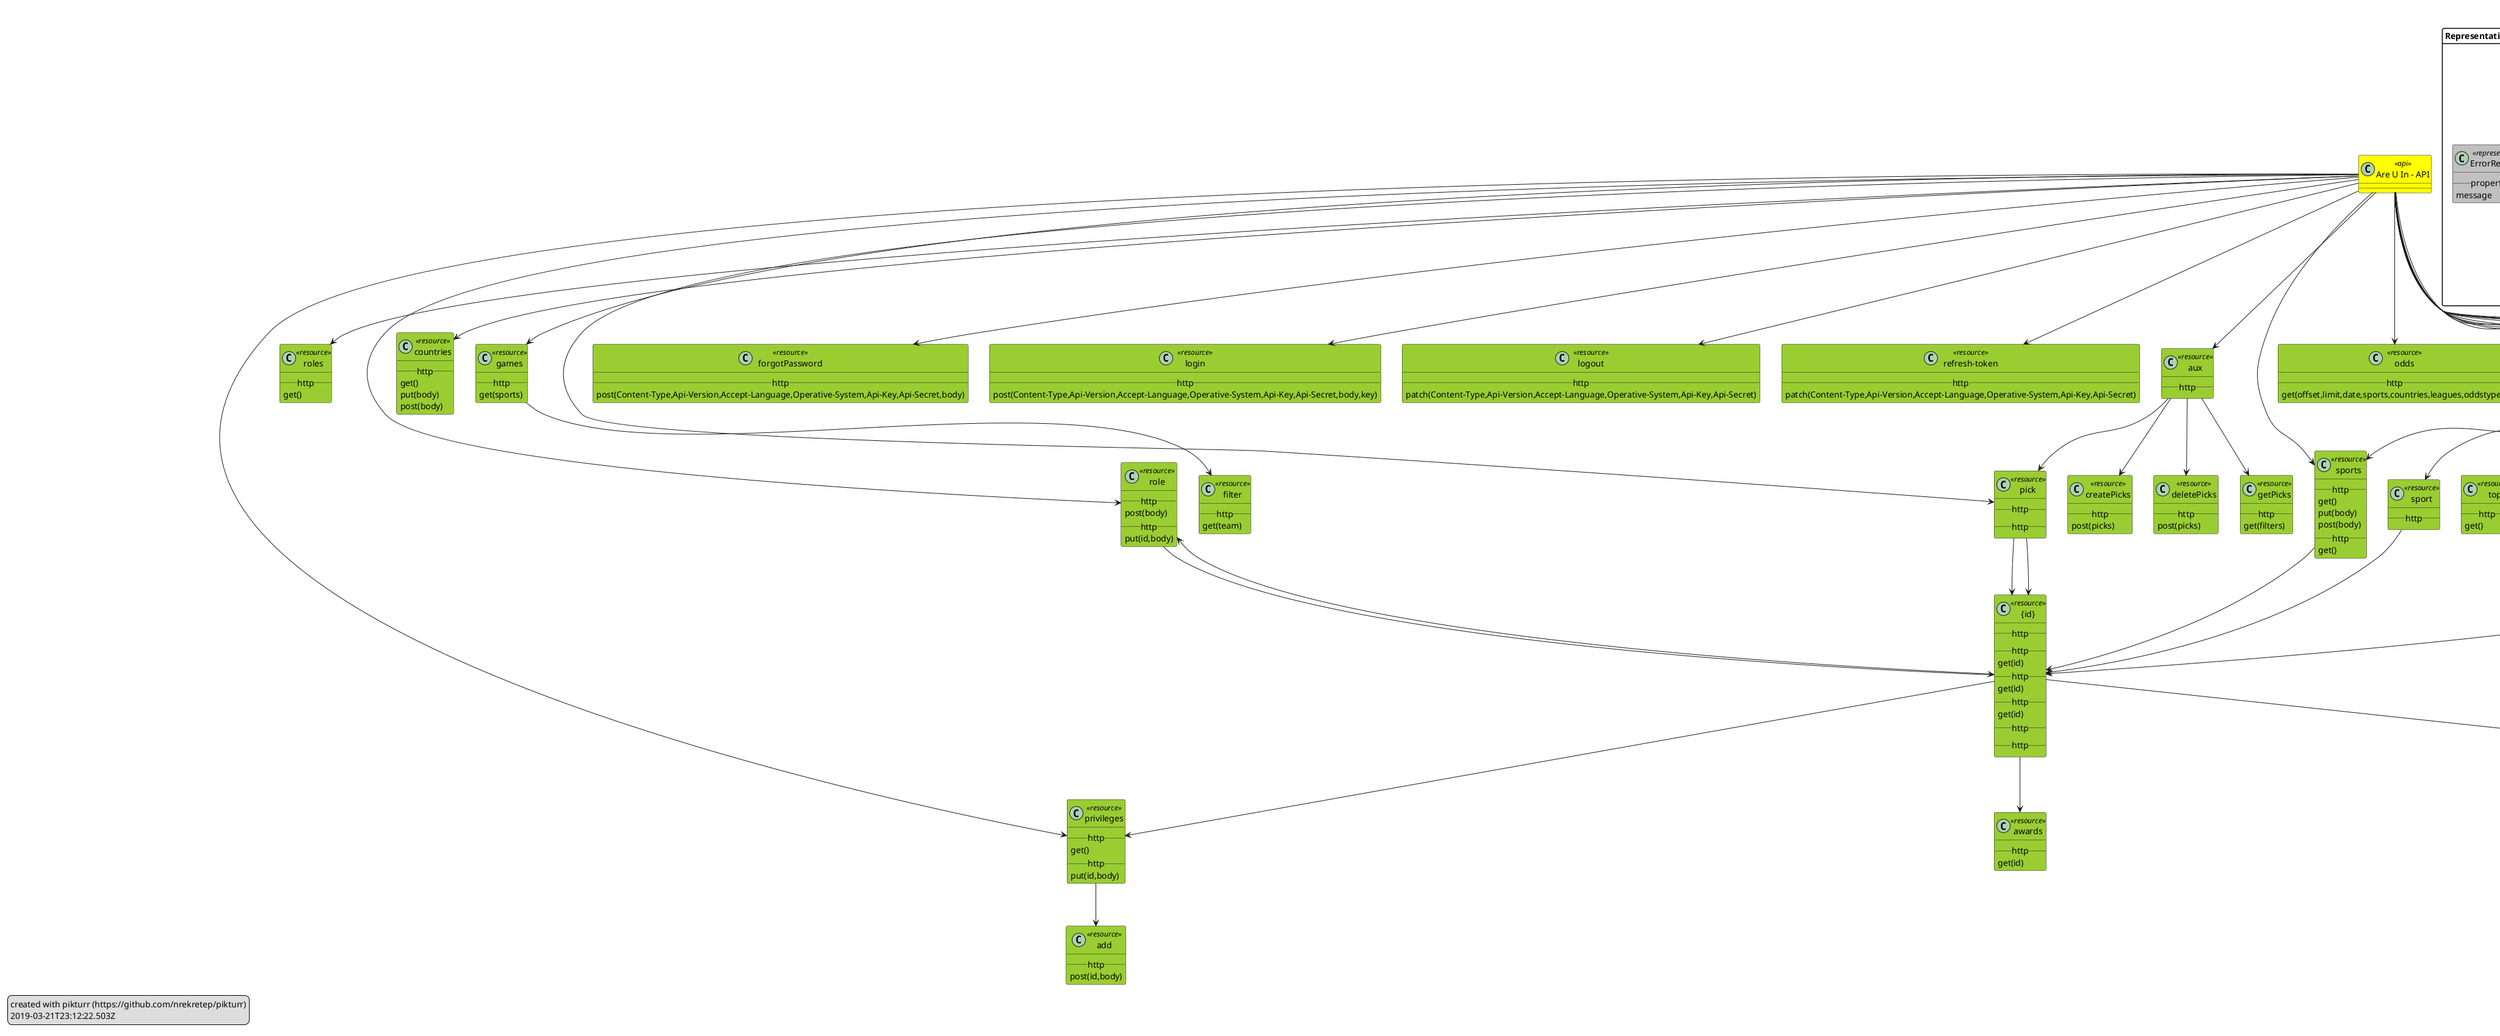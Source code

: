 @startuml

title Are U In - API - Version 0.0.1

skinparam stereotypeCBackgroundColor<<representation>> DimGray
skinparam stereotypeCBackgroundColor<<api>> Red
skinparam stereotypeCBackgroundColor<<resource>> SpringGreen
skinparam class {
BackgroundColor<<api>> Yellow
BackgroundColor<<representation>> Silver
BackgroundColor<<resource>> YellowGreen
}

class "Are U In - API" <<api>>

class "privileges" <<resource>> {
__ http __
get()
}

"Are U In - API" --> "privileges"

class "roles" <<resource>> {
__ http __
get()
}

"Are U In - API" --> "roles"

class "role" <<resource>> {
__ http __
post(body)
}

"Are U In - API" --> "role"

class "{id}" <<resource>> {
__ http __
}

"role" --> "{id}"

class "privileges" <<resource>> {
__ http __
put(id,body)
}

"{id}" --> "privileges"

class "add" <<resource>> {
__ http __
post(id,body)
}

"privileges" --> "add"

class "countries" <<resource>> {
__ http __
get()
put(body)
post(body)
}

"Are U In - API" --> "countries"

class "games" <<resource>> {
__ http __
get(sports)
}

"Are U In - API" --> "games"

class "filter" <<resource>> {
__ http __
get(team)
}

"games" --> "filter"

class "leagues" <<resource>> {
__ http __
get(offset,limit,sports,countries)
put(body)
}

"Are U In - API" --> "leagues"

class "forgotPassword" <<resource>> {
__ http __
post(Content-Type,Api-Version,Accept-Language,Operative-System,Api-Key,Api-Secret,body)
}

"Are U In - API" --> "forgotPassword"

class "login" <<resource>> {
__ http __
post(Content-Type,Api-Version,Accept-Language,Operative-System,Api-Key,Api-Secret,body,key)
}

"Are U In - API" --> "login"

class "logout" <<resource>> {
__ http __
patch(Content-Type,Api-Version,Accept-Language,Operative-System,Api-Key,Api-Secret)
}

"Are U In - API" --> "logout"

class "refresh-token" <<resource>> {
__ http __
patch(Content-Type,Api-Version,Accept-Language,Operative-System,Api-Key,Api-Secret)
}

"Are U In - API" --> "refresh-token"

class "aux" <<resource>> {
__ http __
}

"Are U In - API" --> "aux"

class "getPicks" <<resource>> {
__ http __
get(filters)
}

"aux" --> "getPicks"

class "createPicks" <<resource>> {
__ http __
post(picks)
}

"aux" --> "createPicks"

class "deletePicks" <<resource>> {
__ http __
post(picks)
}

"aux" --> "deletePicks"

class "pick" <<resource>> {
__ http __
}

"aux" --> "pick"

class "{id}" <<resource>> {
__ http __
get(id)
}

"pick" --> "{id}"

class "odds" <<resource>> {
__ http __
get(offset,limit,date,sports,countries,leagues,oddstypes)
}

"Are U In - API" --> "odds"

class "periods" <<resource>> {
__ http __
get(leagues)
put(body)
post(body)
}

"Are U In - API" --> "periods"

class "pick" <<resource>> {
__ http __
}

"Are U In - API" --> "pick"

class "{id}" <<resource>> {
__ http __
get(id)
}

"pick" --> "{id}"

class "awards" <<resource>> {
__ http __
get(id)
}

"{id}" --> "awards"

class "picks" <<resource>> {
__ http __
}

"Are U In - API" --> "picks"

class "currents" <<resource>> {
__ http __
get()
}

"picks" --> "currents"

class "favorites" <<resource>> {
__ http __
get()
}

"picks" --> "favorites"

class "previous" <<resource>> {
__ http __
get()
}

"picks" --> "previous"

class "recommendations" <<resource>> {
__ http __
get()
}

"picks" --> "recommendations"

class "sport" <<resource>> {
__ http __
}

"picks" --> "sport"

class "{id}" <<resource>> {
__ http __
get(id)
}

"sport" --> "{id}"

class "top" <<resource>> {
__ http __
get()
}

"picks" --> "top"

class "v2" <<resource>> {
__ http __
}

"Are U In - API" --> "v2"

class "sports" <<resource>> {
__ http __
get()
put(body)
post(body)
}

"v2" --> "sports"

class "sports" <<resource>> {
__ http __
get()
}

"Are U In - API" --> "sports"

class "{id}" <<resource>> {
__ http __
}

"sports" --> "{id}"

class "leagues" <<resource>> {
__ http __
get(id)
}

"{id}" --> "leagues"

class "swagger" <<resource>> {
__ http __
}

"Are U In - API" --> "swagger"

class "checkemail" <<resource>> {
__ http __
post(Content-Type,Api-Version,Accept-Language,Operative-System,Api-Key,Api-Secret,body)
}

"Are U In - API" --> "checkemail"

class "changepassword" <<resource>> {
__ http __
post(Content-Type,Api-Version,Accept-Language,Operative-System,Api-Key,Api-Secret,body)
}

"Are U In - API" --> "changepassword"

class "checkusername" <<resource>> {
__ http __
post(Content-Type,Api-Version,Accept-Language,Operative-System,Api-Key,Api-Secret,body)
}

"Are U In - API" --> "checkusername"

class "profile" <<resource>> {
__ http __
get(Content-Type,Api-Version,Accept-Language,Operative-System,Api-Key,Api-Secret)
put(Content-Type,Api-Version,Accept-Language,Operative-System,Api-Key,Api-Secret,body)
}

"Are U In - API" --> "profile"

class "register" <<resource>> {
__ http __
post(Content-Type,Api-Version,Accept-Language,Operative-System,Api-Key,Api-Secret,body)
}

"Are U In - API" --> "register"

class "users" <<resource>> {
__ http __
get()
}

"Are U In - API" --> "users"

class "user" <<resource>> {
__ http __
}

"Are U In - API" --> "user"

class "{id}" <<resource>> {
__ http __
}

"user" --> "{id}"

class "role" <<resource>> {
__ http __
put(id,body)
}

"{id}" --> "role"

package Representations/Messages <<Folder>> {
class "UserProfile" <<representation>> { 
__properties__
firstname
lastname
gender
maritalstatus
birthdate
country
city
province
address
zipcode
phonenumber
countrycode
email
stepone
steptwo
stepthree
complete
}
class "ErrorResponse" <<representation>> { 
__properties__
message
}
}

legend left
created with pikturr (https://github.com/nrekretep/pikturr)
2019-03-21T23:12:22.503Z
endlegend

@enduml
